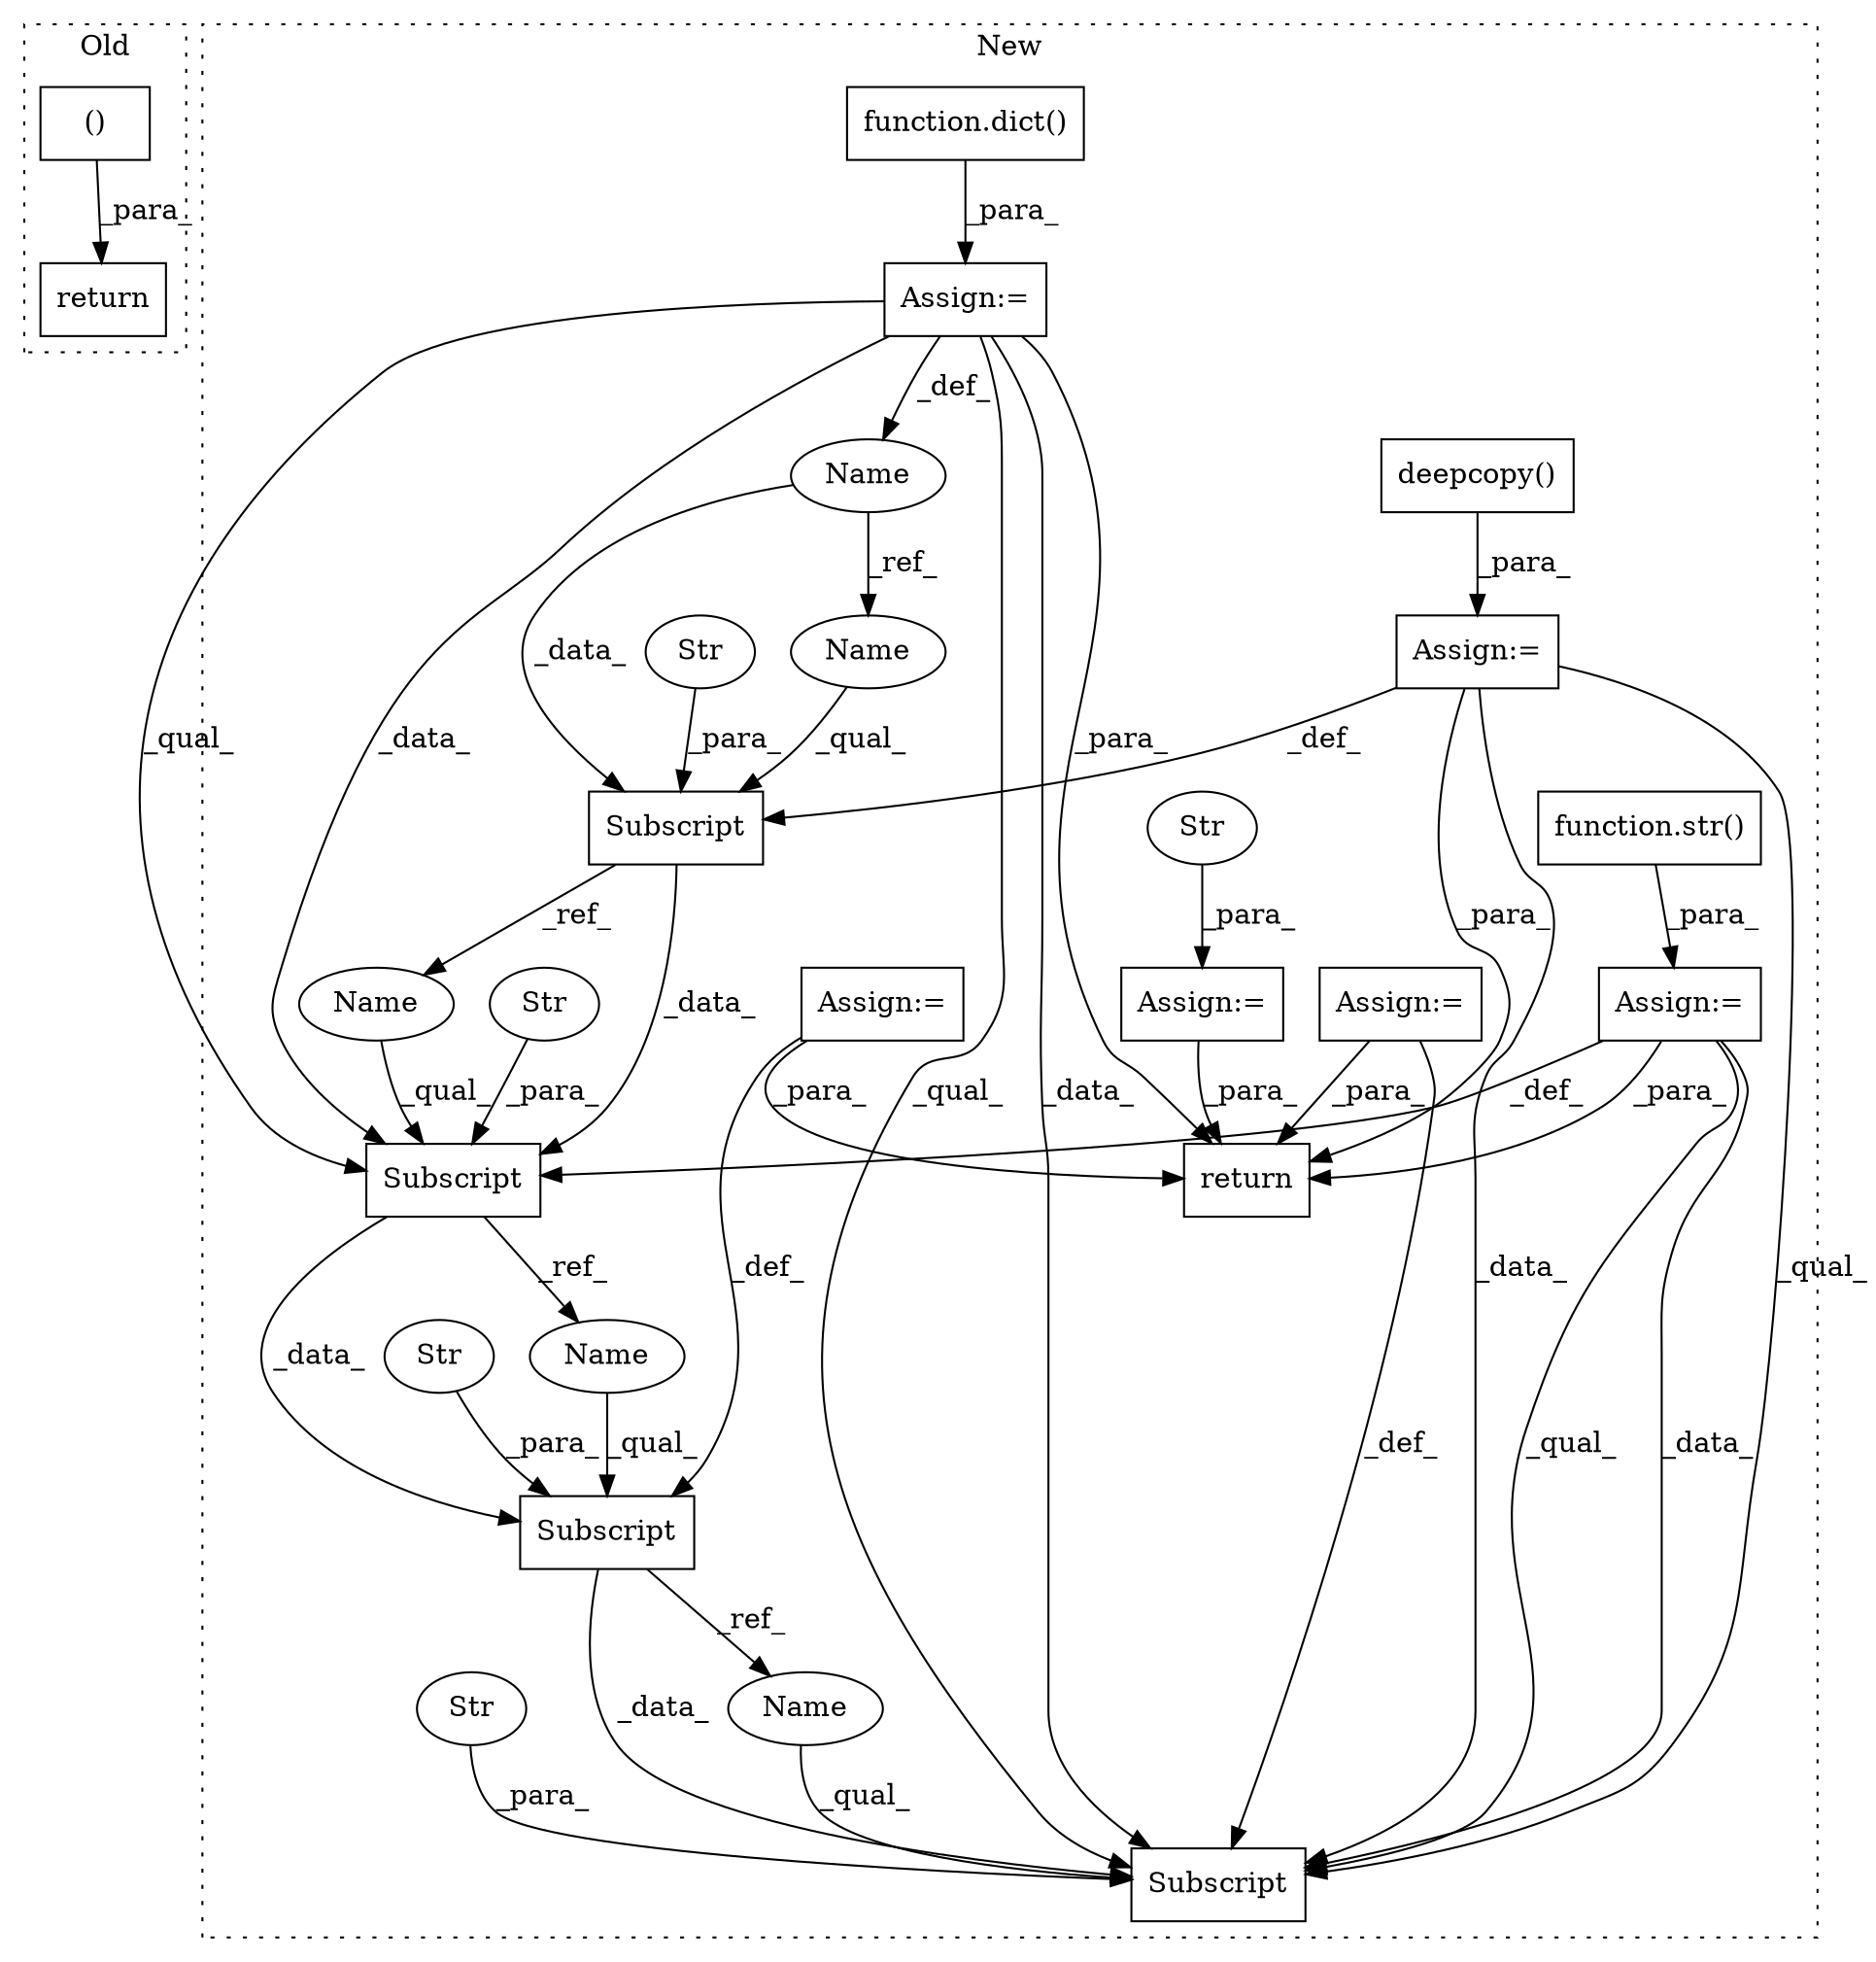 digraph G {
subgraph cluster0 {
1 [label="return" a="93" s="8667" l="7" shape="box"];
6 [label="()" a="54" s="8675" l="11" shape="box"];
label = "Old";
style="dotted";
}
subgraph cluster1 {
2 [label="function.str()" a="75" s="9228,9239" l="4,1" shape="box"];
3 [label="Assign:=" a="68" s="9225" l="3" shape="box"];
4 [label="return" a="93" s="10321" l="7" shape="box"];
5 [label="Assign:=" a="68" s="9134" l="3" shape="box"];
7 [label="Subscript" a="63" s="9179,0" l="10,0" shape="box"];
8 [label="Name" a="87" s="9131" l="3" shape="ellipse"];
9 [label="Assign:=" a="68" s="9189" l="3" shape="box"];
10 [label="Assign:=" a="68" s="10300" l="3" shape="box"];
11 [label="Str" a="66" s="10303" l="13" shape="ellipse"];
12 [label="Subscript" a="63" s="10238,0" l="11,0" shape="box"];
13 [label="Str" a="66" s="10242" l="6" shape="ellipse"];
14 [label="Subscript" a="63" s="9213,0" l="12,0" shape="box"];
15 [label="Str" a="66" s="9183" l="5" shape="ellipse"];
16 [label="Str" a="66" s="9217" l="7" shape="ellipse"];
17 [label="deepcopy()" a="75" s="9192,9207" l="14,1" shape="box"];
18 [label="Assign:=" a="68" s="10249" l="3" shape="box"];
19 [label="Assign:=" a="68" s="10273" l="3" shape="box"];
20 [label="function.dict()" a="75" s="9137" l="6" shape="box"];
21 [label="Subscript" a="63" s="10258,0" l="15,0" shape="box"];
22 [label="Str" a="66" s="10262" l="10" shape="ellipse"];
23 [label="Name" a="87" s="9213" l="3" shape="ellipse"];
24 [label="Name" a="87" s="10258" l="3" shape="ellipse"];
25 [label="Name" a="87" s="9179" l="3" shape="ellipse"];
26 [label="Name" a="87" s="10238" l="3" shape="ellipse"];
label = "New";
style="dotted";
}
2 -> 3 [label="_para_"];
3 -> 14 [label="_def_"];
3 -> 21 [label="_qual_"];
3 -> 4 [label="_para_"];
3 -> 21 [label="_data_"];
5 -> 21 [label="_qual_"];
5 -> 8 [label="_def_"];
5 -> 21 [label="_data_"];
5 -> 4 [label="_para_"];
5 -> 14 [label="_qual_"];
5 -> 14 [label="_data_"];
6 -> 1 [label="_para_"];
7 -> 23 [label="_ref_"];
7 -> 14 [label="_data_"];
8 -> 7 [label="_data_"];
8 -> 25 [label="_ref_"];
9 -> 4 [label="_para_"];
9 -> 21 [label="_data_"];
9 -> 7 [label="_def_"];
9 -> 21 [label="_qual_"];
10 -> 4 [label="_para_"];
11 -> 10 [label="_para_"];
12 -> 24 [label="_ref_"];
12 -> 21 [label="_data_"];
13 -> 12 [label="_para_"];
14 -> 12 [label="_data_"];
14 -> 26 [label="_ref_"];
15 -> 7 [label="_para_"];
16 -> 14 [label="_para_"];
17 -> 9 [label="_para_"];
18 -> 12 [label="_def_"];
18 -> 4 [label="_para_"];
19 -> 4 [label="_para_"];
19 -> 21 [label="_def_"];
20 -> 5 [label="_para_"];
22 -> 21 [label="_para_"];
23 -> 14 [label="_qual_"];
24 -> 21 [label="_qual_"];
25 -> 7 [label="_qual_"];
26 -> 12 [label="_qual_"];
}